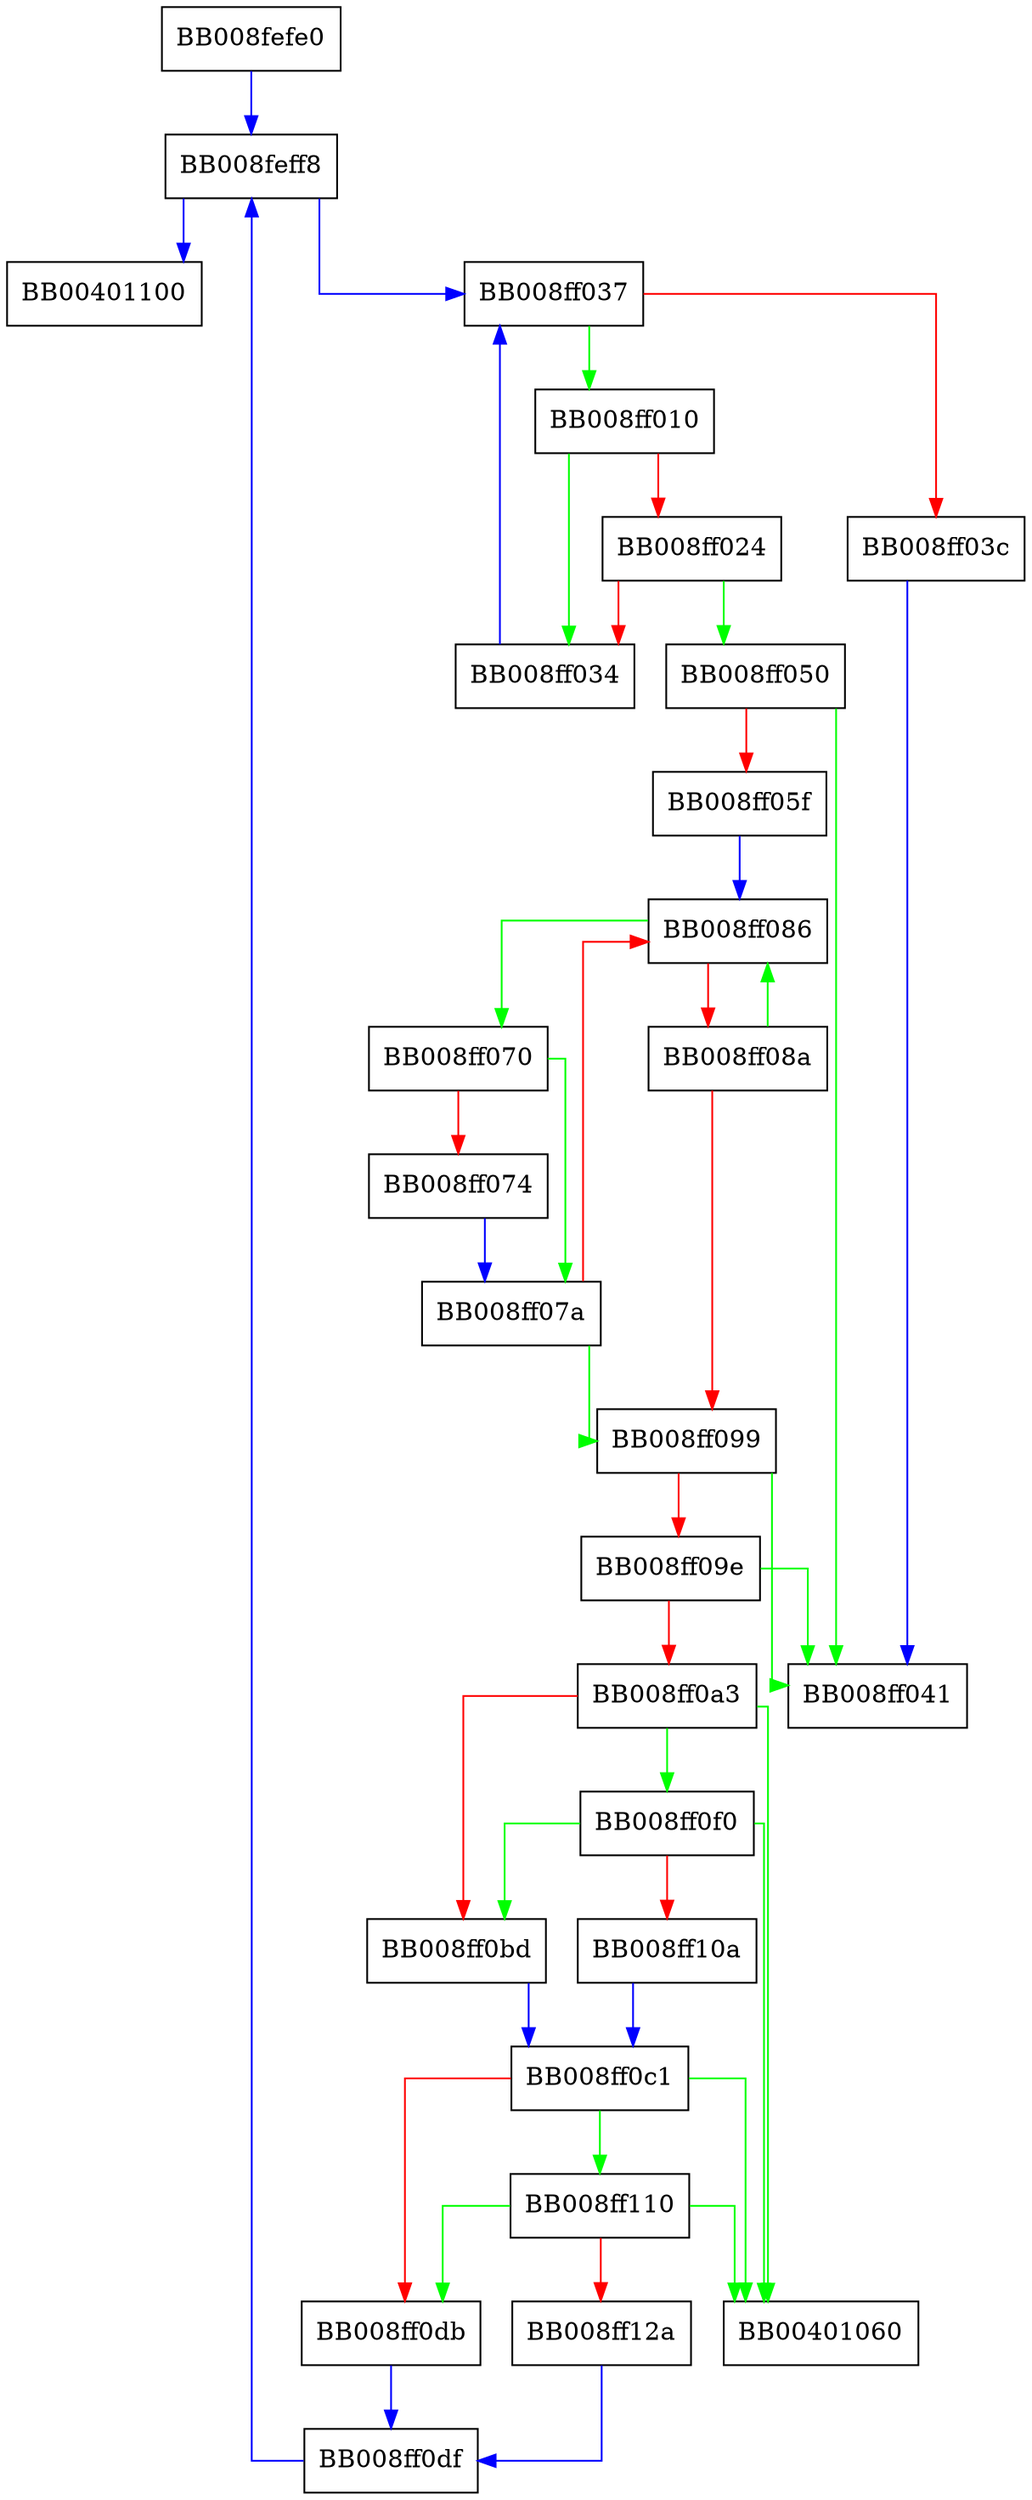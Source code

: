 digraph gconv_parse_code {
  node [shape="box"];
  graph [splines=ortho];
  BB008fefe0 -> BB008feff8 [color="blue"];
  BB008feff8 -> BB00401100 [color="blue"];
  BB008feff8 -> BB008ff037 [color="blue"];
  BB008ff010 -> BB008ff034 [color="green"];
  BB008ff010 -> BB008ff024 [color="red"];
  BB008ff024 -> BB008ff050 [color="green"];
  BB008ff024 -> BB008ff034 [color="red"];
  BB008ff034 -> BB008ff037 [color="blue"];
  BB008ff037 -> BB008ff010 [color="green"];
  BB008ff037 -> BB008ff03c [color="red"];
  BB008ff03c -> BB008ff041 [color="blue"];
  BB008ff050 -> BB008ff041 [color="green"];
  BB008ff050 -> BB008ff05f [color="red"];
  BB008ff05f -> BB008ff086 [color="blue"];
  BB008ff070 -> BB008ff07a [color="green"];
  BB008ff070 -> BB008ff074 [color="red"];
  BB008ff074 -> BB008ff07a [color="blue"];
  BB008ff07a -> BB008ff099 [color="green"];
  BB008ff07a -> BB008ff086 [color="red"];
  BB008ff086 -> BB008ff070 [color="green"];
  BB008ff086 -> BB008ff08a [color="red"];
  BB008ff08a -> BB008ff086 [color="green"];
  BB008ff08a -> BB008ff099 [color="red"];
  BB008ff099 -> BB008ff041 [color="green"];
  BB008ff099 -> BB008ff09e [color="red"];
  BB008ff09e -> BB008ff041 [color="green"];
  BB008ff09e -> BB008ff0a3 [color="red"];
  BB008ff0a3 -> BB00401060 [color="green"];
  BB008ff0a3 -> BB008ff0f0 [color="green"];
  BB008ff0a3 -> BB008ff0bd [color="red"];
  BB008ff0bd -> BB008ff0c1 [color="blue"];
  BB008ff0c1 -> BB00401060 [color="green"];
  BB008ff0c1 -> BB008ff110 [color="green"];
  BB008ff0c1 -> BB008ff0db [color="red"];
  BB008ff0db -> BB008ff0df [color="blue"];
  BB008ff0df -> BB008feff8 [color="blue"];
  BB008ff0f0 -> BB00401060 [color="green"];
  BB008ff0f0 -> BB008ff0bd [color="green"];
  BB008ff0f0 -> BB008ff10a [color="red"];
  BB008ff10a -> BB008ff0c1 [color="blue"];
  BB008ff110 -> BB00401060 [color="green"];
  BB008ff110 -> BB008ff0db [color="green"];
  BB008ff110 -> BB008ff12a [color="red"];
  BB008ff12a -> BB008ff0df [color="blue"];
}
